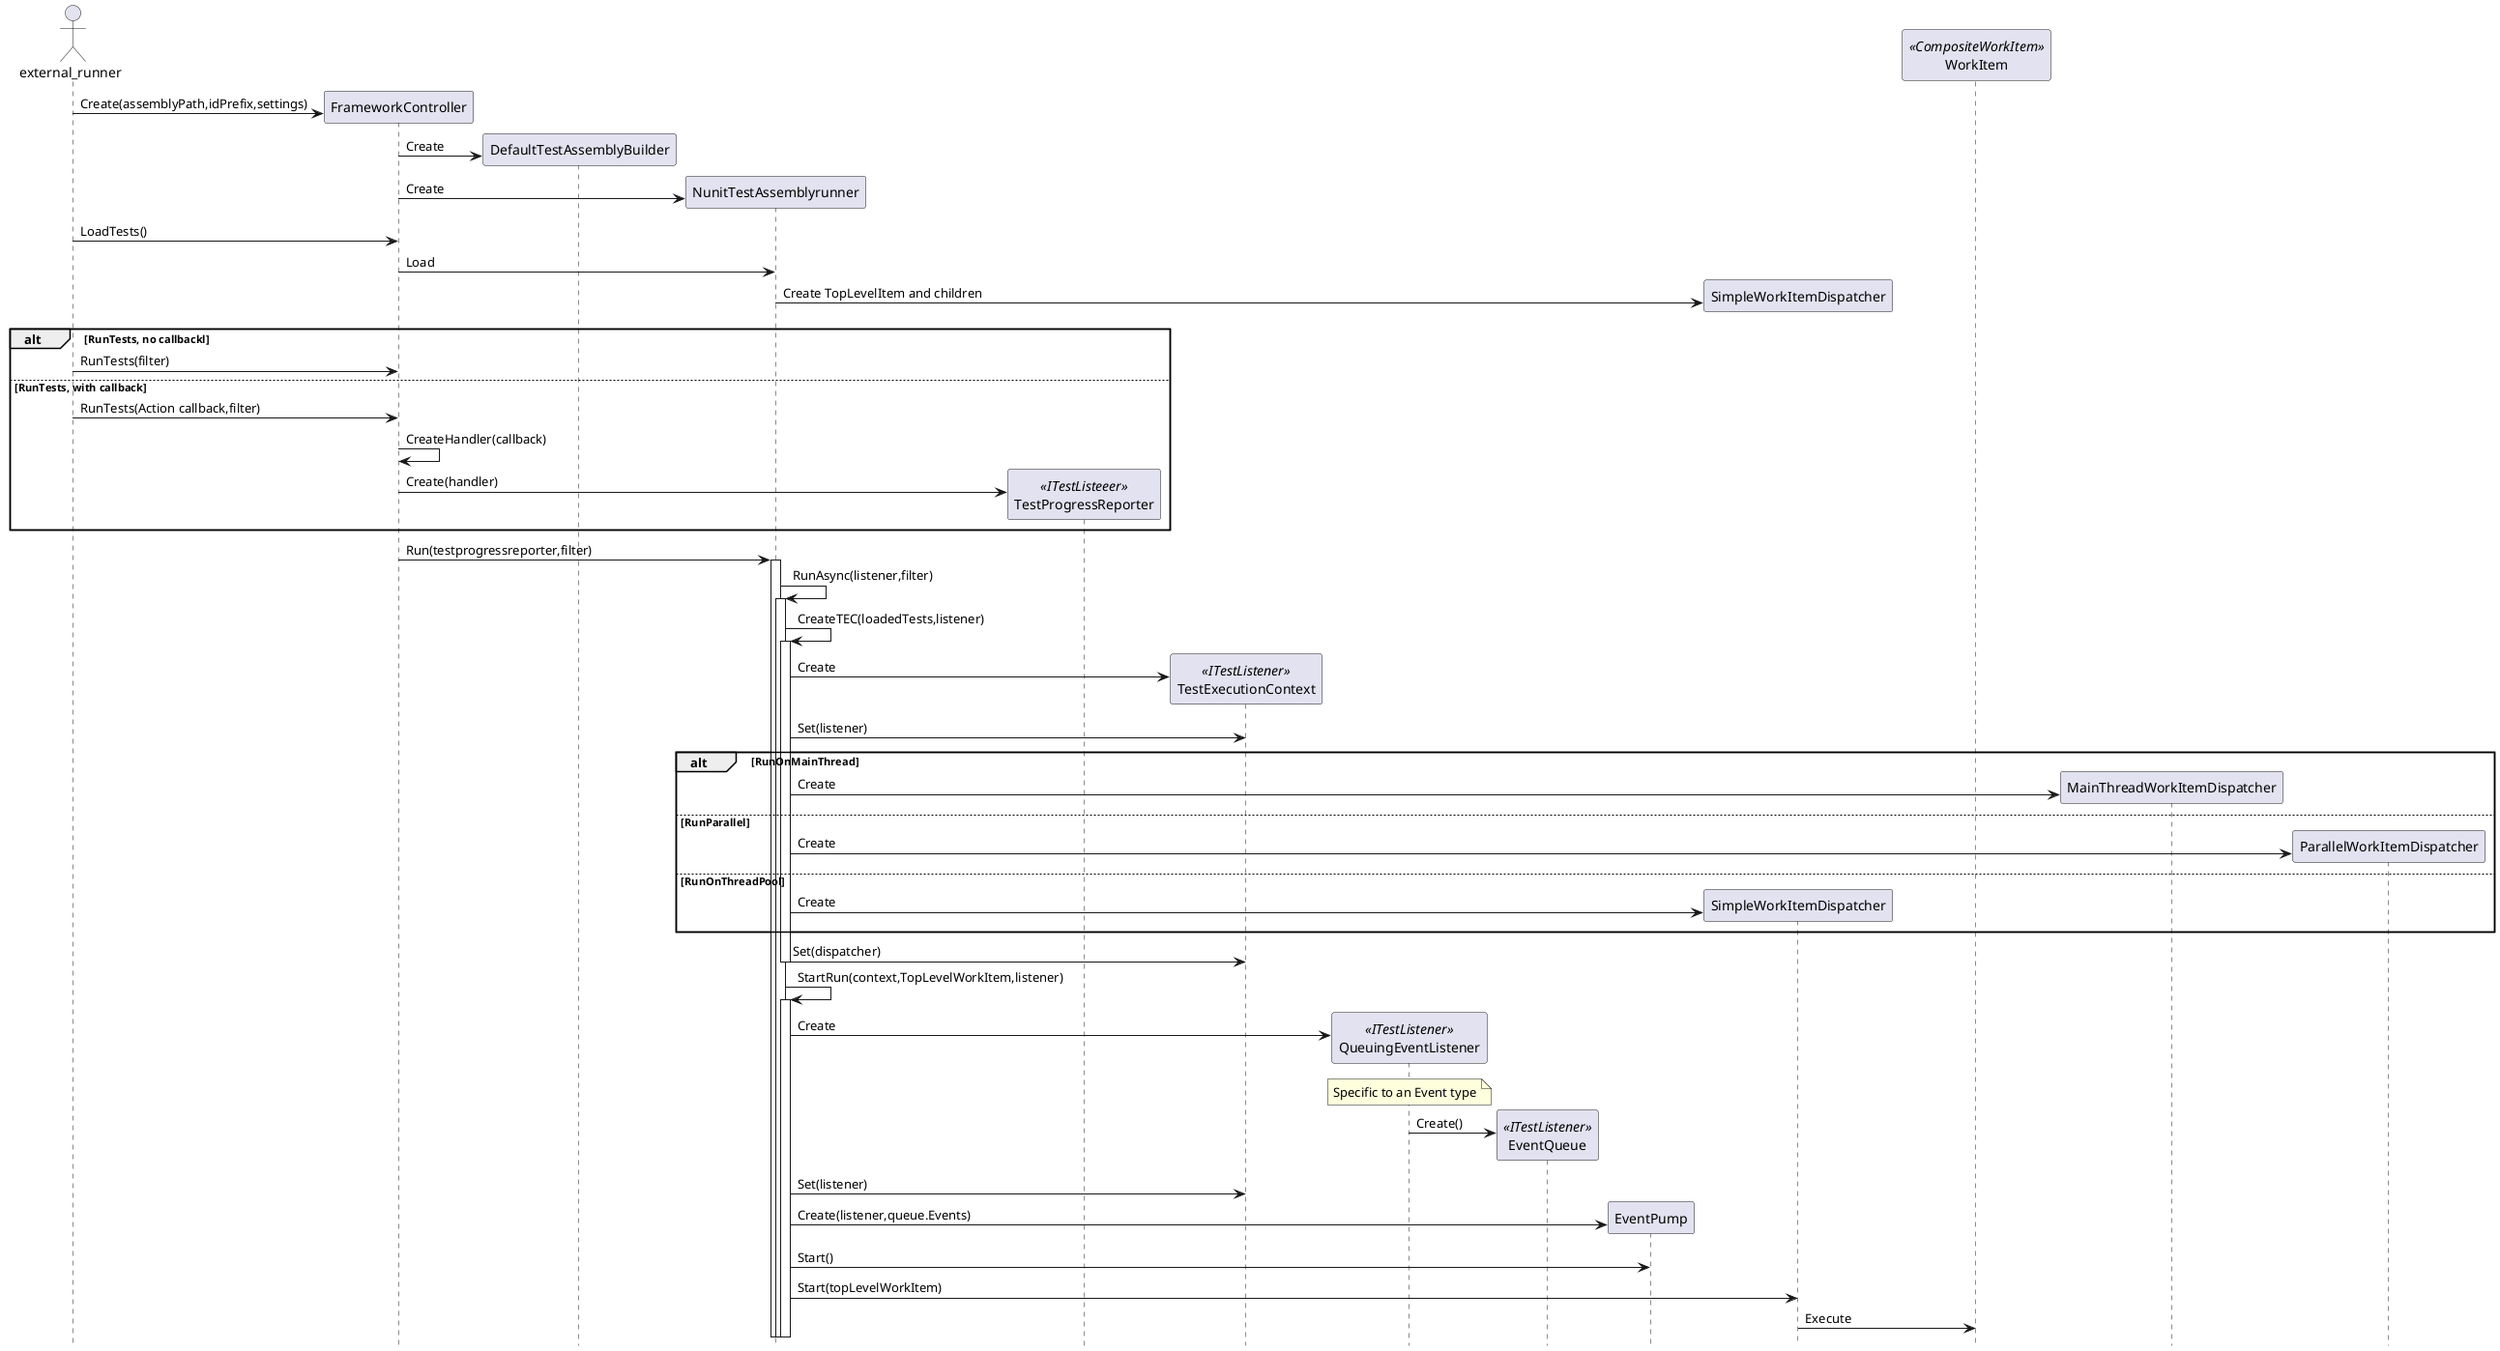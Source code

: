 @startuml
hide footbox
actor external_runner as ER
participant "FrameworkController" as FC
participant "DefaultTestAssemblyBuilder" as DTAB
participant "NunitTestAssemblyrunner" as NTAR
participant "TestProgressReporter" as TPR <<ITestListeeer>> 
participant "TestExecutionContext" as TEC <<ITestListener>>
participant "QueuingEventListener" as QEL <<ITestListener>>
participant "EventQueue" as EQ <<ITestListener>>
participant "EventPump" as EP 
participant "SimpleWorkItemDispatcher" as SWID
participant "WorkItem" as WI <<CompositeWorkItem>>


ER -> FC** : Create(assemblyPath,idPrefix,settings) 
FC -> DTAB** : Create
FC -> NTAR** : Create
ER -> FC : LoadTests()
FC -> NTAR  : Load
NTAR -> SWID** : Create TopLevelItem and children
alt RunTests, no callbackl
ER -> FC : RunTests(filter)
else RunTests, with callback
ER -> FC : RunTests(Action callback,filter)
FC -> FC : CreateHandler(callback)
FC -> TPR**: Create(handler)
end
FC -> NTAR : Run(testprogressreporter,filter)
activate NTAR
NTAR -> NTAR : RunAsync(listener,filter)
activate NTAR
NTAR -> NTAR: CreateTEC(loadedTests,listener)
activate NTAR
NTAR -> TEC** : Create
NTAR -> TEC : Set(listener)
alt RunOnMainThread
NTAR -> MainThreadWorkItemDispatcher** : Create
else RunParallel
NTAR -> ParallelWorkItemDispatcher** : Create
else RunOnThreadPool
NTAR -> SWID** : Create
end
NTAR -> TEC : Set(dispatcher)
deactivate NTAR
NTAR -> NTAR : StartRun(context,TopLevelWorkItem,listener)
activate NTAR
NTAR -> QEL** : Create
note over QEL: Specific to an Event type
QEL -> EQ**: Create()
NTAR -> TEC: Set(listener)
NTAR -> EP**: Create(listener,queue.Events)
NTAR -> EP : Start()
NTAR -> SWID : Start(topLevelWorkItem)
SWID -> WI : Execute
@enduml
